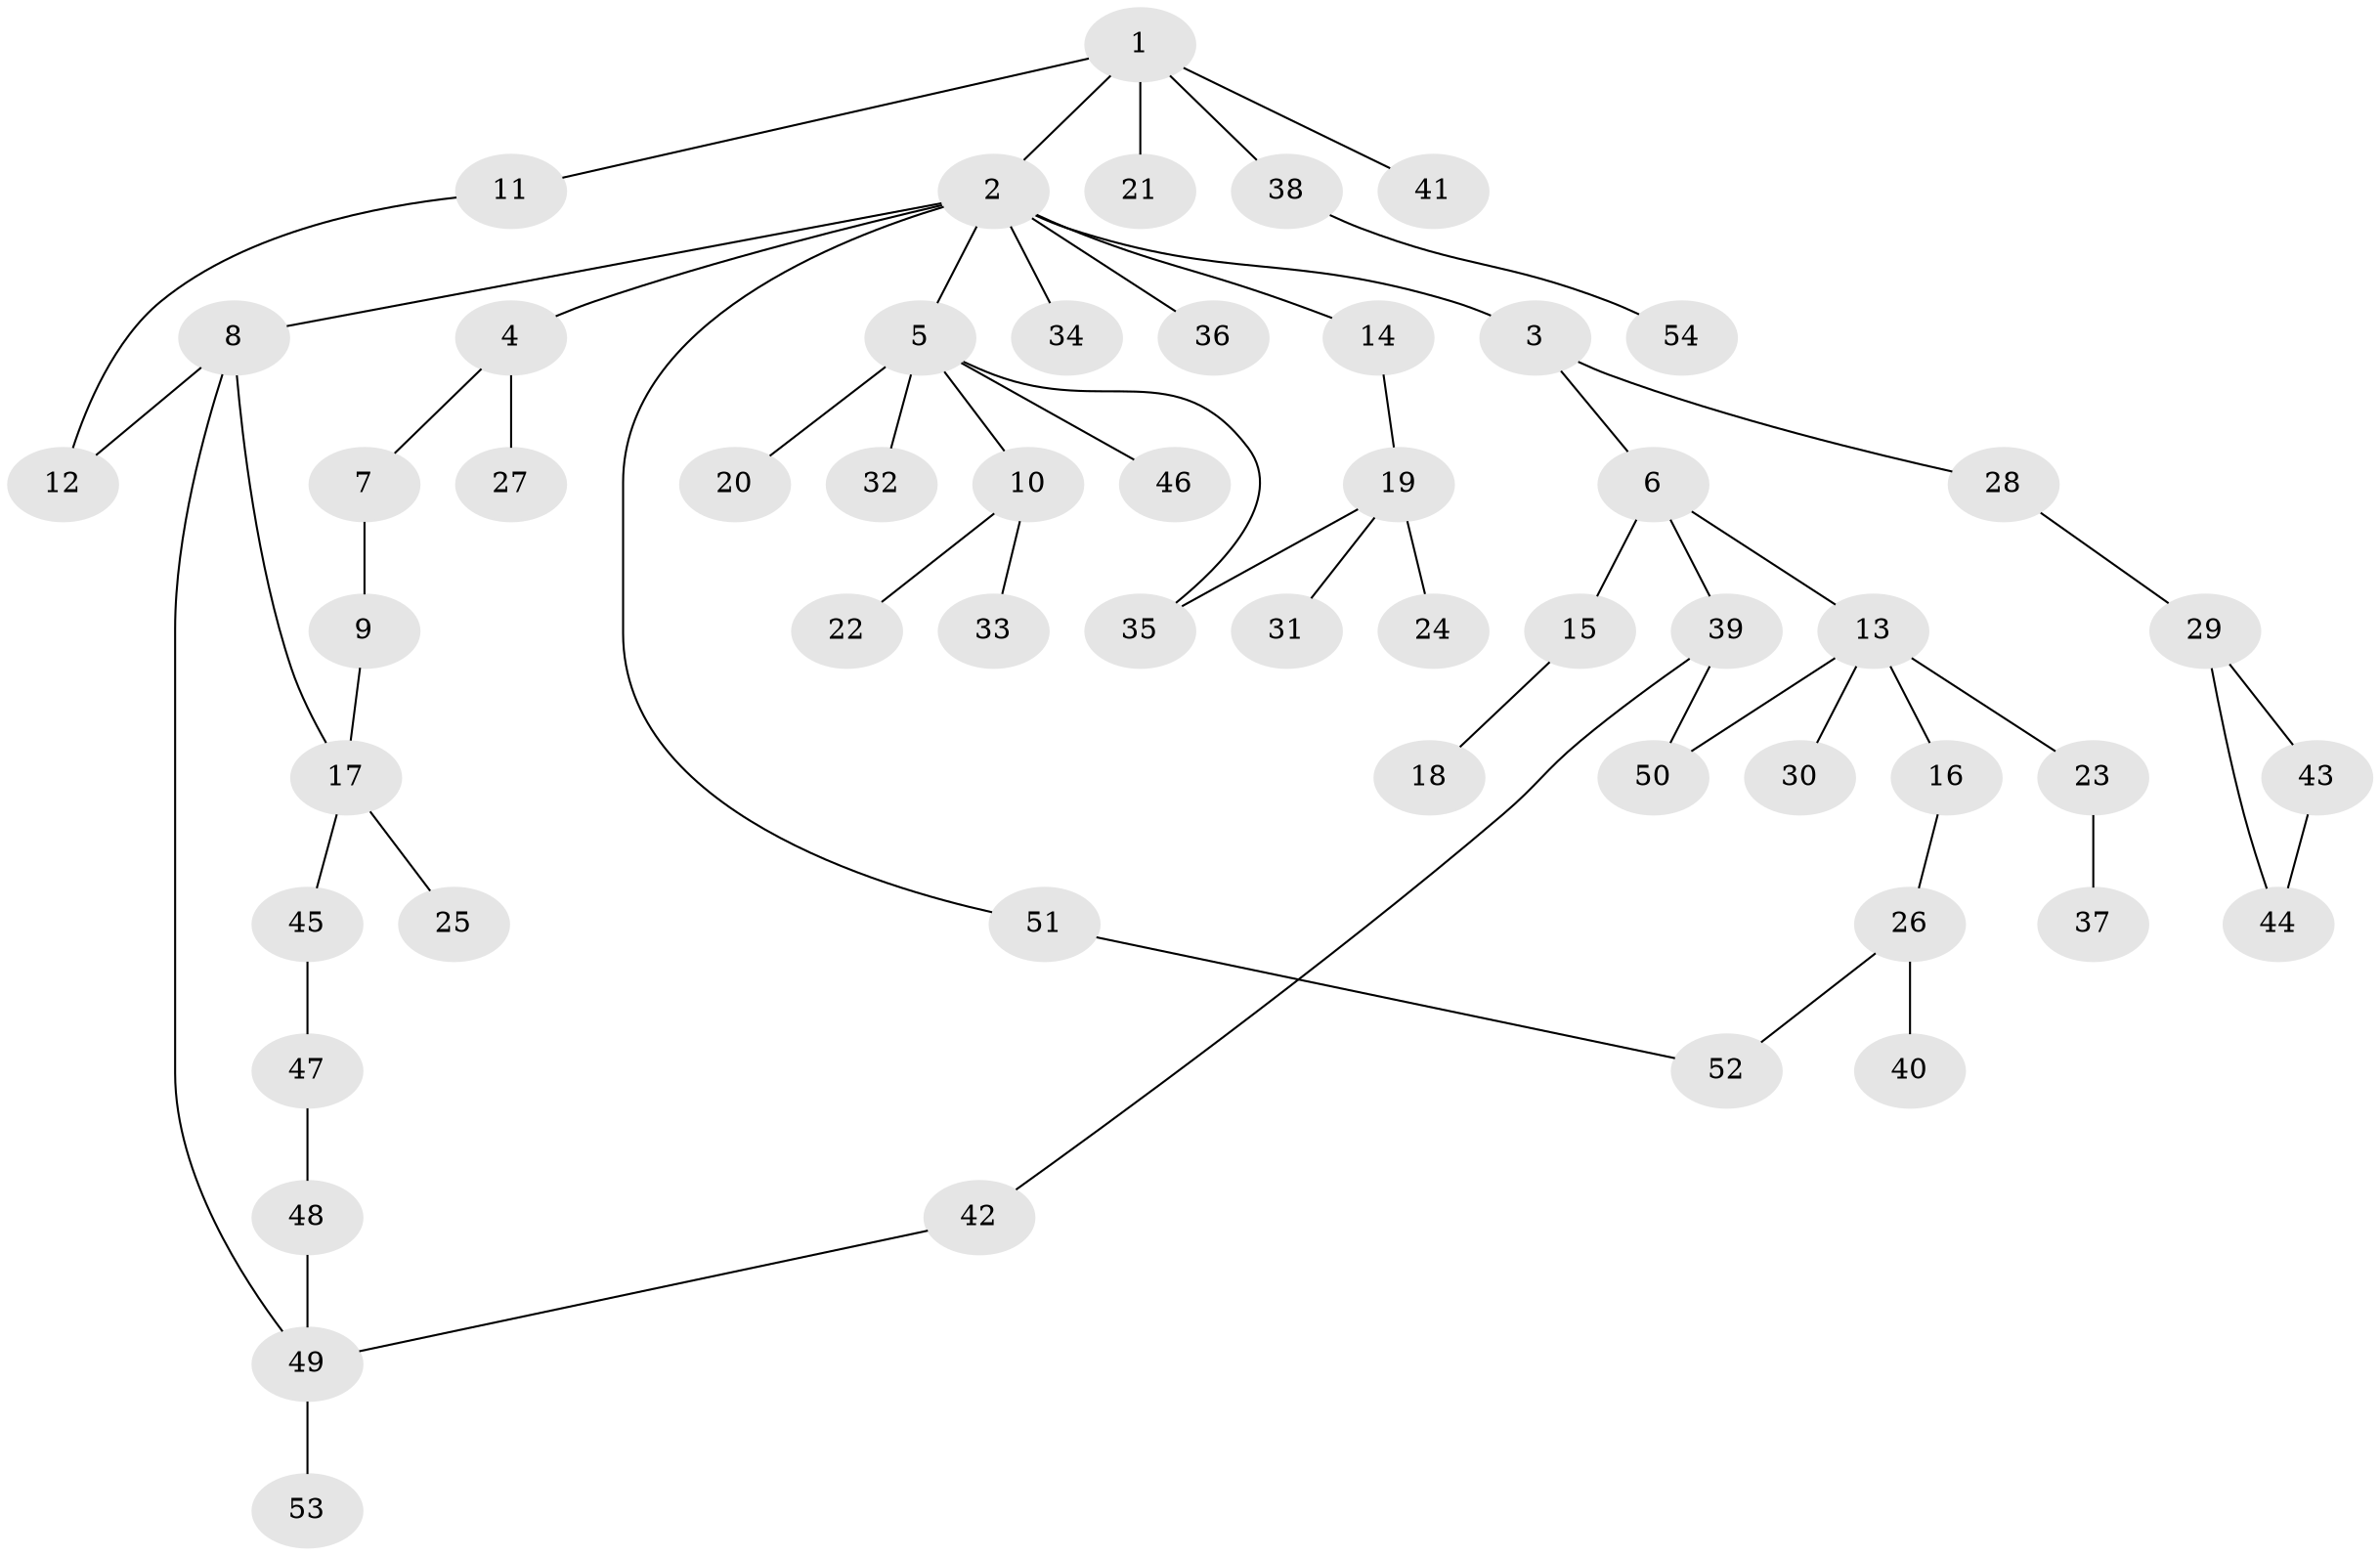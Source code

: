 // coarse degree distribution, {12: 0.027777777777777776, 3: 0.08333333333333333, 2: 0.25, 5: 0.027777777777777776, 4: 0.16666666666666666, 1: 0.4444444444444444}
// Generated by graph-tools (version 1.1) at 2025/51/02/27/25 19:51:41]
// undirected, 54 vertices, 61 edges
graph export_dot {
graph [start="1"]
  node [color=gray90,style=filled];
  1;
  2;
  3;
  4;
  5;
  6;
  7;
  8;
  9;
  10;
  11;
  12;
  13;
  14;
  15;
  16;
  17;
  18;
  19;
  20;
  21;
  22;
  23;
  24;
  25;
  26;
  27;
  28;
  29;
  30;
  31;
  32;
  33;
  34;
  35;
  36;
  37;
  38;
  39;
  40;
  41;
  42;
  43;
  44;
  45;
  46;
  47;
  48;
  49;
  50;
  51;
  52;
  53;
  54;
  1 -- 2;
  1 -- 11;
  1 -- 21;
  1 -- 38;
  1 -- 41;
  2 -- 3;
  2 -- 4;
  2 -- 5;
  2 -- 8;
  2 -- 14;
  2 -- 34;
  2 -- 36;
  2 -- 51;
  3 -- 6;
  3 -- 28;
  4 -- 7;
  4 -- 27;
  5 -- 10;
  5 -- 20;
  5 -- 32;
  5 -- 35;
  5 -- 46;
  6 -- 13;
  6 -- 15;
  6 -- 39;
  7 -- 9;
  8 -- 12;
  8 -- 49;
  8 -- 17;
  9 -- 17;
  10 -- 22;
  10 -- 33;
  11 -- 12;
  13 -- 16;
  13 -- 23;
  13 -- 30;
  13 -- 50;
  14 -- 19;
  15 -- 18;
  16 -- 26;
  17 -- 25;
  17 -- 45;
  19 -- 24;
  19 -- 31;
  19 -- 35;
  23 -- 37;
  26 -- 40;
  26 -- 52;
  28 -- 29;
  29 -- 43;
  29 -- 44;
  38 -- 54;
  39 -- 42;
  39 -- 50;
  42 -- 49;
  43 -- 44;
  45 -- 47;
  47 -- 48;
  48 -- 49;
  49 -- 53;
  51 -- 52;
}
